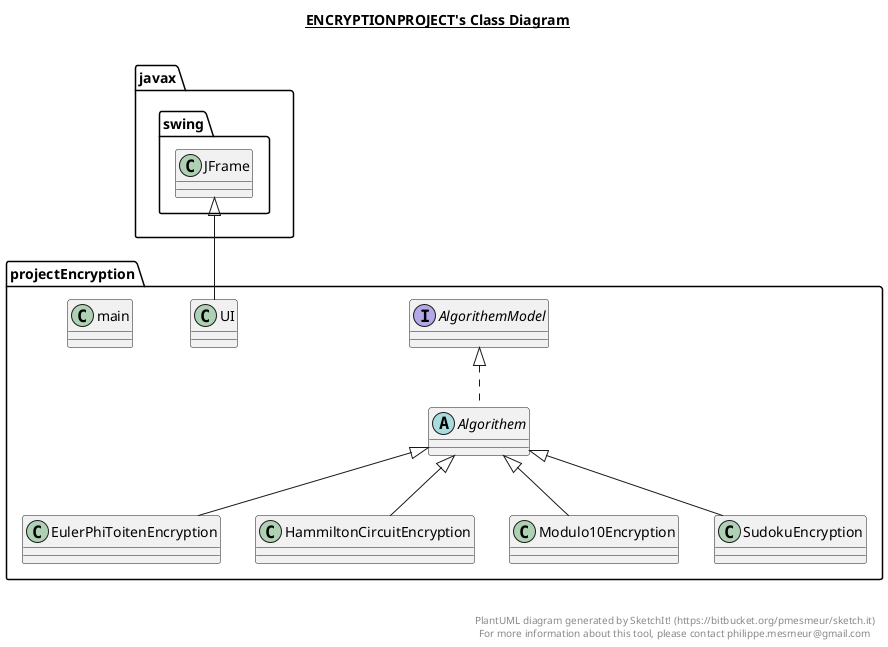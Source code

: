 @startuml

title __ENCRYPTIONPROJECT's Class Diagram__\n

  namespace projectEncryption {
    abstract class projectEncryption.Algorithem {
    }
  }
  

  namespace projectEncryption {
    interface projectEncryption.AlgorithemModel {
    }
  }
  

  namespace projectEncryption {
    class projectEncryption.EulerPhiToitenEncryption {
    }
  }
  

  namespace projectEncryption {
    class projectEncryption.HammiltonCircuitEncryption {
    }
  }
  

  namespace projectEncryption {
    class projectEncryption.Modulo10Encryption {
    }
  }
  

  namespace projectEncryption {
    class projectEncryption.SudokuEncryption {
    }
  }
  

  namespace projectEncryption {
    class projectEncryption.UI {
    }
  }
  

  namespace projectEncryption {
    class projectEncryption.main {
    }
  }
  

  projectEncryption.Algorithem .up.|> projectEncryption.AlgorithemModel
  projectEncryption.EulerPhiToitenEncryption -up-|> projectEncryption.Algorithem
  projectEncryption.HammiltonCircuitEncryption -up-|> projectEncryption.Algorithem
  projectEncryption.Modulo10Encryption -up-|> projectEncryption.Algorithem
  projectEncryption.SudokuEncryption -up-|> projectEncryption.Algorithem
  projectEncryption.UI -up-|> javax.swing.JFrame


right footer


PlantUML diagram generated by SketchIt! (https://bitbucket.org/pmesmeur/sketch.it)
For more information about this tool, please contact philippe.mesmeur@gmail.com
endfooter

@enduml

